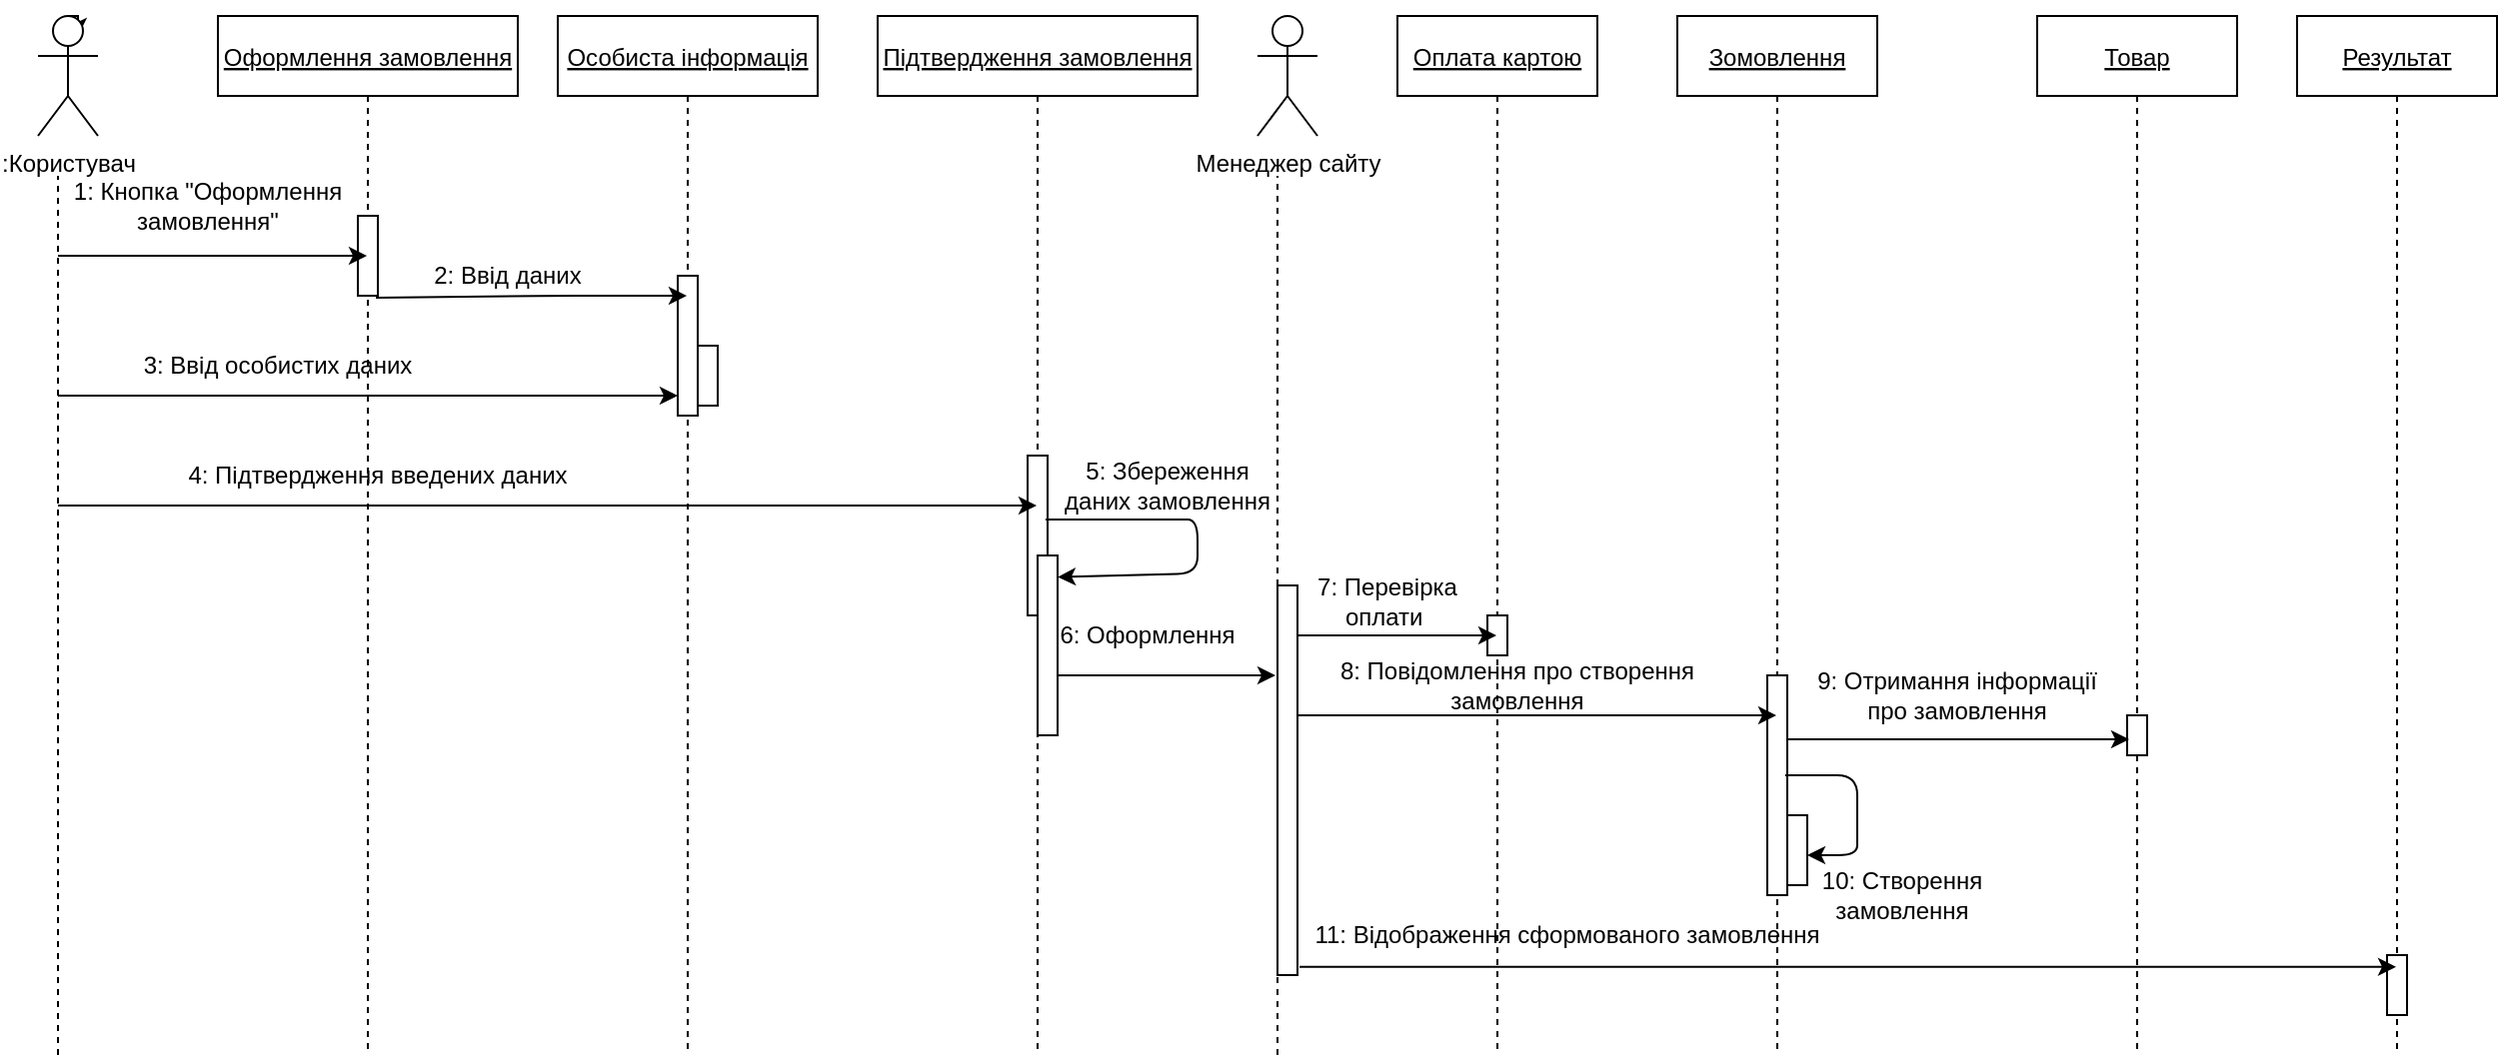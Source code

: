 <mxfile version="13.8.1" type="github">
  <diagram id="kgpKYQtTHZ0yAKxKKP6v" name="Page-1">
    <mxGraphModel dx="2568" dy="482" grid="1" gridSize="10" guides="1" tooltips="1" connect="1" arrows="1" fold="1" page="1" pageScale="1" pageWidth="850" pageHeight="1100" math="0" shadow="0">
      <root>
        <mxCell id="0" />
        <mxCell id="1" parent="0" />
        <mxCell id="3nuBFxr9cyL0pnOWT2aG-1" value="Оформлення замовлення" style="shape=umlLifeline;perimeter=lifelinePerimeter;container=1;collapsible=0;recursiveResize=0;rounded=0;shadow=0;strokeWidth=1;size=40;align=center;labelBorderColor=none;labelBackgroundColor=none;horizontal=1;fontSize=12;fontStyle=4;" parent="1" vertex="1">
          <mxGeometry x="-770" y="40" width="150" height="520" as="geometry" />
        </mxCell>
        <mxCell id="3nuBFxr9cyL0pnOWT2aG-2" value="" style="points=[];perimeter=orthogonalPerimeter;rounded=0;shadow=0;strokeWidth=1;" parent="3nuBFxr9cyL0pnOWT2aG-1" vertex="1">
          <mxGeometry x="70" y="100" width="10" height="40" as="geometry" />
        </mxCell>
        <mxCell id="3nuBFxr9cyL0pnOWT2aG-5" value="Особиста інформація" style="shape=umlLifeline;perimeter=lifelinePerimeter;container=1;collapsible=0;recursiveResize=0;rounded=0;shadow=0;strokeWidth=1;fontStyle=4" parent="1" vertex="1">
          <mxGeometry x="-600" y="40" width="130" height="520" as="geometry" />
        </mxCell>
        <mxCell id="3nuBFxr9cyL0pnOWT2aG-6" value="" style="points=[];perimeter=orthogonalPerimeter;rounded=0;shadow=0;strokeWidth=1;" parent="3nuBFxr9cyL0pnOWT2aG-5" vertex="1">
          <mxGeometry x="60" y="130" width="10" height="70" as="geometry" />
        </mxCell>
        <mxCell id="3nuBFxr9cyL0pnOWT2aG-4" value="" style="points=[];perimeter=orthogonalPerimeter;rounded=0;shadow=0;strokeWidth=1;" parent="3nuBFxr9cyL0pnOWT2aG-5" vertex="1">
          <mxGeometry x="70" y="165" width="10" height="30" as="geometry" />
        </mxCell>
        <mxCell id="GCj72UtxaJtxxqsysh7z-62" style="edgeStyle=orthogonalEdgeStyle;rounded=0;orthogonalLoop=1;jettySize=auto;html=1;exitX=0.5;exitY=0;exitDx=0;exitDy=0;exitPerimeter=0;fontSize=12;" edge="1" parent="1" source="GCj72UtxaJtxxqsysh7z-2">
          <mxGeometry relative="1" as="geometry">
            <mxPoint x="-840" y="50" as="targetPoint" />
          </mxGeometry>
        </mxCell>
        <mxCell id="GCj72UtxaJtxxqsysh7z-2" value=":Користувач&lt;br&gt;" style="shape=umlActor;verticalLabelPosition=bottom;verticalAlign=top;html=1;outlineConnect=0;" vertex="1" parent="1">
          <mxGeometry x="-860" y="40" width="30" height="60" as="geometry" />
        </mxCell>
        <mxCell id="GCj72UtxaJtxxqsysh7z-4" value="" style="endArrow=none;dashed=1;html=1;" edge="1" parent="1">
          <mxGeometry width="50" height="50" relative="1" as="geometry">
            <mxPoint x="-850" y="560" as="sourcePoint" />
            <mxPoint x="-850" y="120" as="targetPoint" />
          </mxGeometry>
        </mxCell>
        <mxCell id="GCj72UtxaJtxxqsysh7z-6" value="Підтвердження замовлення" style="shape=umlLifeline;perimeter=lifelinePerimeter;container=1;collapsible=0;recursiveResize=0;rounded=0;shadow=0;strokeWidth=1;fontStyle=4" vertex="1" parent="1">
          <mxGeometry x="-440" y="40" width="160" height="520" as="geometry" />
        </mxCell>
        <mxCell id="GCj72UtxaJtxxqsysh7z-7" value="" style="points=[];perimeter=orthogonalPerimeter;rounded=0;shadow=0;strokeWidth=1;" vertex="1" parent="GCj72UtxaJtxxqsysh7z-6">
          <mxGeometry x="75" y="220" width="10" height="80" as="geometry" />
        </mxCell>
        <mxCell id="GCj72UtxaJtxxqsysh7z-43" value="" style="endArrow=classic;html=1;fontSize=12;exitX=0.9;exitY=0.4;exitDx=0;exitDy=0;exitPerimeter=0;entryX=1;entryY=0.12;entryDx=0;entryDy=0;entryPerimeter=0;" edge="1" parent="GCj72UtxaJtxxqsysh7z-6" source="GCj72UtxaJtxxqsysh7z-7" target="GCj72UtxaJtxxqsysh7z-39">
          <mxGeometry width="50" height="50" relative="1" as="geometry">
            <mxPoint x="110" y="235" as="sourcePoint" />
            <mxPoint x="84" y="279" as="targetPoint" />
            <Array as="points">
              <mxPoint x="140" y="252" />
              <mxPoint x="160" y="252" />
              <mxPoint x="160" y="279" />
            </Array>
          </mxGeometry>
        </mxCell>
        <mxCell id="GCj72UtxaJtxxqsysh7z-39" value="" style="points=[];perimeter=orthogonalPerimeter;rounded=0;shadow=0;strokeWidth=1;" vertex="1" parent="GCj72UtxaJtxxqsysh7z-6">
          <mxGeometry x="80" y="270" width="10" height="90" as="geometry" />
        </mxCell>
        <mxCell id="GCj72UtxaJtxxqsysh7z-8" value="Оплата картою" style="shape=umlLifeline;perimeter=lifelinePerimeter;container=1;collapsible=0;recursiveResize=0;rounded=0;shadow=0;strokeWidth=1;fontStyle=4" vertex="1" parent="1">
          <mxGeometry x="-180" y="40" width="100" height="520" as="geometry" />
        </mxCell>
        <mxCell id="GCj72UtxaJtxxqsysh7z-9" value="" style="points=[];perimeter=orthogonalPerimeter;rounded=0;shadow=0;strokeWidth=1;" vertex="1" parent="GCj72UtxaJtxxqsysh7z-8">
          <mxGeometry x="45" y="300" width="10" height="20" as="geometry" />
        </mxCell>
        <mxCell id="GCj72UtxaJtxxqsysh7z-13" value="Менеджер сайту" style="shape=umlActor;verticalLabelPosition=bottom;verticalAlign=top;html=1;outlineConnect=0;" vertex="1" parent="1">
          <mxGeometry x="-250" y="40" width="30" height="60" as="geometry" />
        </mxCell>
        <mxCell id="GCj72UtxaJtxxqsysh7z-14" value="Зомовлення" style="shape=umlLifeline;perimeter=lifelinePerimeter;container=1;collapsible=0;recursiveResize=0;rounded=0;shadow=0;strokeWidth=1;fontStyle=4" vertex="1" parent="1">
          <mxGeometry x="-40" y="40" width="100" height="520" as="geometry" />
        </mxCell>
        <mxCell id="GCj72UtxaJtxxqsysh7z-15" value="" style="points=[];perimeter=orthogonalPerimeter;rounded=0;shadow=0;strokeWidth=1;" vertex="1" parent="GCj72UtxaJtxxqsysh7z-14">
          <mxGeometry x="45" y="330" width="10" height="110" as="geometry" />
        </mxCell>
        <mxCell id="GCj72UtxaJtxxqsysh7z-17" value="" style="points=[];perimeter=orthogonalPerimeter;rounded=0;shadow=0;strokeWidth=1;" vertex="1" parent="GCj72UtxaJtxxqsysh7z-14">
          <mxGeometry x="55" y="400" width="10" height="35" as="geometry" />
        </mxCell>
        <mxCell id="GCj72UtxaJtxxqsysh7z-57" value="" style="endArrow=classic;html=1;fontSize=12;exitX=0.9;exitY=0.455;exitDx=0;exitDy=0;exitPerimeter=0;" edge="1" parent="GCj72UtxaJtxxqsysh7z-14" source="GCj72UtxaJtxxqsysh7z-15" target="GCj72UtxaJtxxqsysh7z-17">
          <mxGeometry width="50" height="50" relative="1" as="geometry">
            <mxPoint x="60" y="380" as="sourcePoint" />
            <mxPoint x="140" y="420" as="targetPoint" />
            <Array as="points">
              <mxPoint x="90" y="380" />
              <mxPoint x="90" y="400" />
              <mxPoint x="90" y="420" />
            </Array>
          </mxGeometry>
        </mxCell>
        <mxCell id="GCj72UtxaJtxxqsysh7z-18" value="Товар" style="shape=umlLifeline;perimeter=lifelinePerimeter;container=1;collapsible=0;recursiveResize=0;rounded=0;shadow=0;strokeWidth=1;fontStyle=4" vertex="1" parent="1">
          <mxGeometry x="140" y="40" width="100" height="520" as="geometry" />
        </mxCell>
        <mxCell id="GCj72UtxaJtxxqsysh7z-19" value="" style="points=[];perimeter=orthogonalPerimeter;rounded=0;shadow=0;strokeWidth=1;" vertex="1" parent="GCj72UtxaJtxxqsysh7z-18">
          <mxGeometry x="45" y="350" width="10" height="20" as="geometry" />
        </mxCell>
        <mxCell id="GCj72UtxaJtxxqsysh7z-22" value="Результат" style="shape=umlLifeline;perimeter=lifelinePerimeter;container=1;collapsible=0;recursiveResize=0;rounded=0;shadow=0;strokeWidth=1;fontStyle=4" vertex="1" parent="1">
          <mxGeometry x="270" y="40" width="100" height="520" as="geometry" />
        </mxCell>
        <mxCell id="GCj72UtxaJtxxqsysh7z-23" value="" style="points=[];perimeter=orthogonalPerimeter;rounded=0;shadow=0;strokeWidth=1;" vertex="1" parent="GCj72UtxaJtxxqsysh7z-22">
          <mxGeometry x="45" y="470" width="10" height="30" as="geometry" />
        </mxCell>
        <mxCell id="GCj72UtxaJtxxqsysh7z-31" value="" style="endArrow=none;dashed=1;html=1;fontSize=12;" edge="1" parent="1" source="GCj72UtxaJtxxqsysh7z-46">
          <mxGeometry width="50" height="50" relative="1" as="geometry">
            <mxPoint x="-240" y="480" as="sourcePoint" />
            <mxPoint x="-240" y="120" as="targetPoint" />
          </mxGeometry>
        </mxCell>
        <mxCell id="GCj72UtxaJtxxqsysh7z-32" value="" style="endArrow=classic;html=1;fontSize=12;" edge="1" parent="1" target="3nuBFxr9cyL0pnOWT2aG-1">
          <mxGeometry width="50" height="50" relative="1" as="geometry">
            <mxPoint x="-850" y="160" as="sourcePoint" />
            <mxPoint x="-730" y="150" as="targetPoint" />
          </mxGeometry>
        </mxCell>
        <mxCell id="GCj72UtxaJtxxqsysh7z-33" value="1: Кнопка &quot;Оформлення замовлення&quot;" style="text;html=1;strokeColor=none;fillColor=none;align=center;verticalAlign=middle;whiteSpace=wrap;rounded=0;labelBackgroundColor=none;fontSize=12;" vertex="1" parent="1">
          <mxGeometry x="-850" y="130" width="150" height="10" as="geometry" />
        </mxCell>
        <mxCell id="GCj72UtxaJtxxqsysh7z-34" value="" style="endArrow=classic;html=1;fontSize=12;exitX=0.9;exitY=1.025;exitDx=0;exitDy=0;exitPerimeter=0;" edge="1" parent="1" source="3nuBFxr9cyL0pnOWT2aG-2" target="3nuBFxr9cyL0pnOWT2aG-5">
          <mxGeometry width="50" height="50" relative="1" as="geometry">
            <mxPoint x="-670" y="250" as="sourcePoint" />
            <mxPoint x="-544" y="183" as="targetPoint" />
            <Array as="points">
              <mxPoint x="-600" y="180" />
            </Array>
          </mxGeometry>
        </mxCell>
        <mxCell id="GCj72UtxaJtxxqsysh7z-35" value="2: Ввід даних" style="text;html=1;strokeColor=none;fillColor=none;align=center;verticalAlign=middle;whiteSpace=wrap;rounded=0;labelBackgroundColor=none;fontSize=12;" vertex="1" parent="1">
          <mxGeometry x="-670" y="160" width="90" height="20" as="geometry" />
        </mxCell>
        <mxCell id="GCj72UtxaJtxxqsysh7z-36" value="" style="endArrow=classic;html=1;fontSize=12;" edge="1" parent="1">
          <mxGeometry width="50" height="50" relative="1" as="geometry">
            <mxPoint x="-850" y="230" as="sourcePoint" />
            <mxPoint x="-540" y="230" as="targetPoint" />
          </mxGeometry>
        </mxCell>
        <mxCell id="GCj72UtxaJtxxqsysh7z-37" value="3: Ввід особистих даних" style="text;html=1;strokeColor=none;fillColor=none;align=center;verticalAlign=middle;whiteSpace=wrap;rounded=0;labelBackgroundColor=none;fontSize=12;" vertex="1" parent="1">
          <mxGeometry x="-820" y="190" width="160" height="50" as="geometry" />
        </mxCell>
        <mxCell id="GCj72UtxaJtxxqsysh7z-40" value="" style="endArrow=classic;html=1;fontSize=12;" edge="1" parent="1" target="GCj72UtxaJtxxqsysh7z-6">
          <mxGeometry width="50" height="50" relative="1" as="geometry">
            <mxPoint x="-850" y="285" as="sourcePoint" />
            <mxPoint x="-450" y="285" as="targetPoint" />
          </mxGeometry>
        </mxCell>
        <mxCell id="GCj72UtxaJtxxqsysh7z-41" value="4: Підтвердження введених даних" style="text;html=1;strokeColor=none;fillColor=none;align=center;verticalAlign=middle;whiteSpace=wrap;rounded=0;labelBackgroundColor=none;fontSize=12;" vertex="1" parent="1">
          <mxGeometry x="-850" y="260" width="320" height="20" as="geometry" />
        </mxCell>
        <mxCell id="GCj72UtxaJtxxqsysh7z-44" value="5: Збереження даних замовлення" style="text;html=1;strokeColor=none;fillColor=none;align=center;verticalAlign=middle;whiteSpace=wrap;rounded=0;labelBackgroundColor=none;fontSize=12;" vertex="1" parent="1">
          <mxGeometry x="-350" y="270" width="110" height="10" as="geometry" />
        </mxCell>
        <mxCell id="GCj72UtxaJtxxqsysh7z-45" value="" style="endArrow=classic;html=1;fontSize=12;" edge="1" parent="1" source="GCj72UtxaJtxxqsysh7z-39">
          <mxGeometry width="50" height="50" relative="1" as="geometry">
            <mxPoint x="-310" y="380" as="sourcePoint" />
            <mxPoint x="-241" y="370" as="targetPoint" />
          </mxGeometry>
        </mxCell>
        <mxCell id="GCj72UtxaJtxxqsysh7z-47" value="" style="endArrow=none;dashed=1;html=1;fontSize=12;" edge="1" parent="1" target="GCj72UtxaJtxxqsysh7z-46">
          <mxGeometry width="50" height="50" relative="1" as="geometry">
            <mxPoint x="-240" y="400" as="sourcePoint" />
            <mxPoint x="-240" y="120" as="targetPoint" />
          </mxGeometry>
        </mxCell>
        <mxCell id="GCj72UtxaJtxxqsysh7z-48" value="6: Оформлення" style="text;html=1;strokeColor=none;fillColor=none;align=center;verticalAlign=middle;whiteSpace=wrap;rounded=0;labelBackgroundColor=none;fontSize=12;" vertex="1" parent="1">
          <mxGeometry x="-350" y="340" width="90" height="20" as="geometry" />
        </mxCell>
        <mxCell id="GCj72UtxaJtxxqsysh7z-49" value="" style="endArrow=classic;html=1;fontSize=12;" edge="1" parent="1" target="GCj72UtxaJtxxqsysh7z-8">
          <mxGeometry width="50" height="50" relative="1" as="geometry">
            <mxPoint x="-230" y="350" as="sourcePoint" />
            <mxPoint x="-180" y="300" as="targetPoint" />
          </mxGeometry>
        </mxCell>
        <mxCell id="GCj72UtxaJtxxqsysh7z-50" value="7: Перевірка оплати&amp;nbsp;" style="text;html=1;strokeColor=none;fillColor=none;align=center;verticalAlign=middle;whiteSpace=wrap;rounded=0;labelBackgroundColor=none;fontSize=12;" vertex="1" parent="1">
          <mxGeometry x="-230" y="325" width="90" height="15" as="geometry" />
        </mxCell>
        <mxCell id="GCj72UtxaJtxxqsysh7z-51" value="" style="endArrow=classic;html=1;fontSize=12;" edge="1" parent="1" target="GCj72UtxaJtxxqsysh7z-14">
          <mxGeometry width="50" height="50" relative="1" as="geometry">
            <mxPoint x="-230" y="390" as="sourcePoint" />
            <mxPoint x="-140" y="370" as="targetPoint" />
          </mxGeometry>
        </mxCell>
        <mxCell id="GCj72UtxaJtxxqsysh7z-52" value="8: Повідомлення про створення замовлення" style="text;html=1;strokeColor=none;fillColor=none;align=center;verticalAlign=middle;whiteSpace=wrap;rounded=0;labelBackgroundColor=none;fontSize=12;" vertex="1" parent="1">
          <mxGeometry x="-230" y="370" width="220" height="10" as="geometry" />
        </mxCell>
        <mxCell id="GCj72UtxaJtxxqsysh7z-46" value="" style="points=[];perimeter=orthogonalPerimeter;rounded=0;shadow=0;strokeWidth=1;" vertex="1" parent="1">
          <mxGeometry x="-240" y="325" width="10" height="195" as="geometry" />
        </mxCell>
        <mxCell id="GCj72UtxaJtxxqsysh7z-54" value="" style="endArrow=none;dashed=1;html=1;fontSize=12;" edge="1" parent="1" target="GCj72UtxaJtxxqsysh7z-46">
          <mxGeometry width="50" height="50" relative="1" as="geometry">
            <mxPoint x="-240" y="560" as="sourcePoint" />
            <mxPoint x="-240" y="120" as="targetPoint" />
          </mxGeometry>
        </mxCell>
        <mxCell id="GCj72UtxaJtxxqsysh7z-55" value="" style="endArrow=classic;html=1;fontSize=12;entryX=0.1;entryY=0.6;entryDx=0;entryDy=0;entryPerimeter=0;" edge="1" parent="1" source="GCj72UtxaJtxxqsysh7z-15" target="GCj72UtxaJtxxqsysh7z-19">
          <mxGeometry width="50" height="50" relative="1" as="geometry">
            <mxPoint x="20" y="402" as="sourcePoint" />
            <mxPoint x="150" y="399" as="targetPoint" />
          </mxGeometry>
        </mxCell>
        <mxCell id="GCj72UtxaJtxxqsysh7z-56" value="9: Отримання інформації про замовлення" style="text;html=1;strokeColor=none;fillColor=none;align=center;verticalAlign=middle;whiteSpace=wrap;rounded=0;labelBackgroundColor=none;fontSize=12;" vertex="1" parent="1">
          <mxGeometry x="20" y="370" width="160" height="20" as="geometry" />
        </mxCell>
        <mxCell id="GCj72UtxaJtxxqsysh7z-58" value="10: Створення замовлення" style="text;html=1;strokeColor=none;fillColor=none;align=center;verticalAlign=middle;whiteSpace=wrap;rounded=0;labelBackgroundColor=none;fontSize=12;" vertex="1" parent="1">
          <mxGeometry x="10" y="470" width="125" height="20" as="geometry" />
        </mxCell>
        <mxCell id="GCj72UtxaJtxxqsysh7z-59" value="" style="endArrow=classic;html=1;fontSize=12;exitX=1.1;exitY=0.979;exitDx=0;exitDy=0;exitPerimeter=0;" edge="1" parent="1" source="GCj72UtxaJtxxqsysh7z-46" target="GCj72UtxaJtxxqsysh7z-22">
          <mxGeometry width="50" height="50" relative="1" as="geometry">
            <mxPoint x="-190" y="520" as="sourcePoint" />
            <mxPoint x="250" y="520" as="targetPoint" />
          </mxGeometry>
        </mxCell>
        <mxCell id="GCj72UtxaJtxxqsysh7z-60" value="11: Відображення сформованого замовлення" style="text;html=1;strokeColor=none;fillColor=none;align=center;verticalAlign=middle;whiteSpace=wrap;rounded=0;labelBackgroundColor=none;fontSize=12;" vertex="1" parent="1">
          <mxGeometry x="-240" y="490" width="290" height="20" as="geometry" />
        </mxCell>
      </root>
    </mxGraphModel>
  </diagram>
</mxfile>
